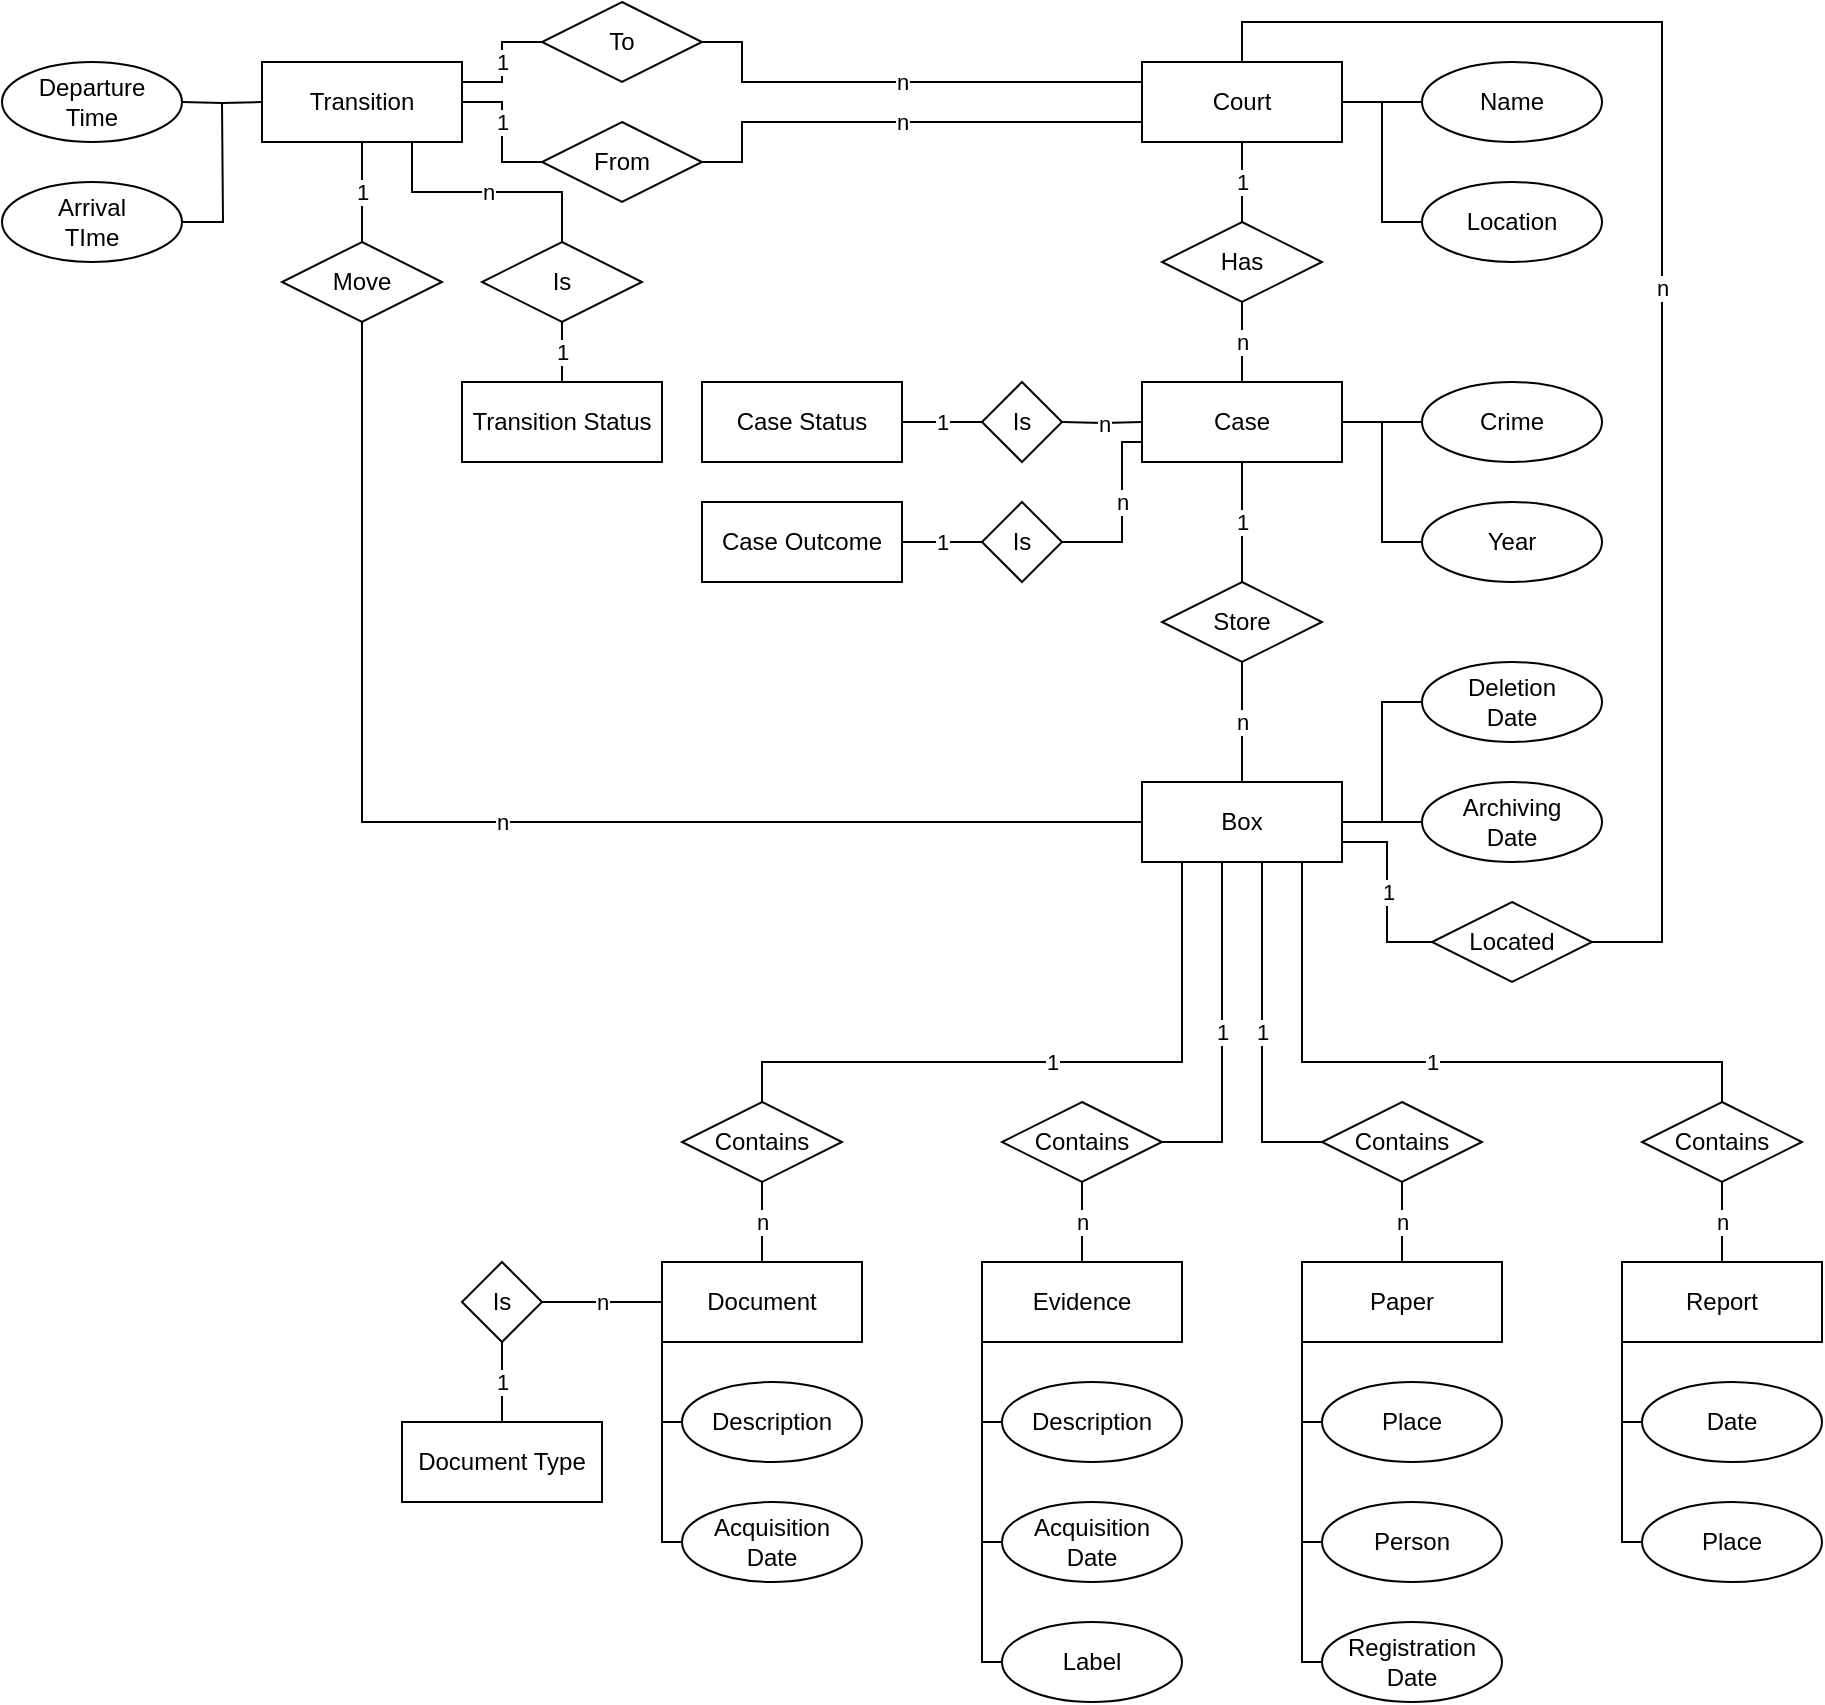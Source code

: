 <mxfile scale="1" border="NaN">
    <diagram id="T_iZSrii9Cr8BMjtHQuX" name="Schema">
        <mxGraphModel dx="1677" dy="444" grid="1" gridSize="10" guides="1" tooltips="1" connect="1" arrows="1" fold="1" page="0" pageScale="1" pageWidth="827" pageHeight="1169" background="#ffffff" math="0" shadow="0">
            <root>
                <mxCell id="0"/>
                <mxCell id="1" parent="0"/>
                <mxCell id="46" value="n" style="edgeStyle=orthogonalEdgeStyle;rounded=0;orthogonalLoop=1;jettySize=auto;html=1;endArrow=none;endFill=0;" parent="1" source="4" target="6" edge="1">
                    <mxGeometry relative="1" as="geometry"/>
                </mxCell>
                <mxCell id="4" value="Has" style="shape=rhombus;perimeter=rhombusPerimeter;whiteSpace=wrap;html=1;align=center;" parent="1" vertex="1">
                    <mxGeometry x="-220" y="140" width="80" height="40" as="geometry"/>
                </mxCell>
                <mxCell id="22" value="1" style="edgeStyle=orthogonalEdgeStyle;rounded=0;orthogonalLoop=1;jettySize=auto;html=1;endArrow=none;endFill=0;" parent="1" source="5" target="4" edge="1">
                    <mxGeometry relative="1" as="geometry"/>
                </mxCell>
                <mxCell id="87" style="edgeStyle=orthogonalEdgeStyle;rounded=0;orthogonalLoop=1;jettySize=auto;html=1;endArrow=none;endFill=0;" parent="1" source="5" target="86" edge="1">
                    <mxGeometry relative="1" as="geometry"/>
                </mxCell>
                <mxCell id="5" value="Court" style="whiteSpace=wrap;html=1;align=center;" parent="1" vertex="1">
                    <mxGeometry x="-230" y="60" width="100" height="40" as="geometry"/>
                </mxCell>
                <mxCell id="47" value="1" style="edgeStyle=orthogonalEdgeStyle;rounded=0;orthogonalLoop=1;jettySize=auto;html=1;endArrow=none;endFill=0;" parent="1" source="6" target="7" edge="1">
                    <mxGeometry relative="1" as="geometry"/>
                </mxCell>
                <mxCell id="90" style="edgeStyle=orthogonalEdgeStyle;rounded=0;orthogonalLoop=1;jettySize=auto;html=1;endArrow=none;endFill=0;" parent="1" source="6" target="88" edge="1">
                    <mxGeometry relative="1" as="geometry"/>
                </mxCell>
                <mxCell id="6" value="Case" style="whiteSpace=wrap;html=1;align=center;" parent="1" vertex="1">
                    <mxGeometry x="-230" y="220" width="100" height="40" as="geometry"/>
                </mxCell>
                <mxCell id="48" value="n" style="edgeStyle=orthogonalEdgeStyle;rounded=0;orthogonalLoop=1;jettySize=auto;html=1;endArrow=none;endFill=0;" parent="1" source="7" target="8" edge="1">
                    <mxGeometry relative="1" as="geometry"/>
                </mxCell>
                <mxCell id="7" value="Store" style="shape=rhombus;perimeter=rhombusPerimeter;whiteSpace=wrap;html=1;align=center;" parent="1" vertex="1">
                    <mxGeometry x="-220" y="320" width="80" height="40" as="geometry"/>
                </mxCell>
                <mxCell id="54" value="1" style="edgeStyle=orthogonalEdgeStyle;rounded=0;orthogonalLoop=1;jettySize=auto;html=1;endArrow=none;endFill=0;" parent="1" source="8" target="50" edge="1">
                    <mxGeometry relative="1" as="geometry">
                        <Array as="points">
                            <mxPoint x="-210" y="560"/>
                            <mxPoint x="-420" y="560"/>
                        </Array>
                    </mxGeometry>
                </mxCell>
                <mxCell id="57" value="1" style="edgeStyle=orthogonalEdgeStyle;rounded=0;orthogonalLoop=1;jettySize=auto;html=1;endArrow=none;endFill=0;" parent="1" source="8" target="53" edge="1">
                    <mxGeometry relative="1" as="geometry">
                        <Array as="points">
                            <mxPoint x="-150" y="560"/>
                            <mxPoint x="60" y="560"/>
                        </Array>
                    </mxGeometry>
                </mxCell>
                <mxCell id="59" value="1" style="edgeStyle=orthogonalEdgeStyle;rounded=0;orthogonalLoop=1;jettySize=auto;html=1;endArrow=none;endFill=0;" parent="1" target="51" edge="1">
                    <mxGeometry relative="1" as="geometry">
                        <mxPoint x="-190" y="460" as="sourcePoint"/>
                        <Array as="points">
                            <mxPoint x="-190" y="460"/>
                            <mxPoint x="-190" y="600"/>
                        </Array>
                    </mxGeometry>
                </mxCell>
                <mxCell id="60" value="1" style="edgeStyle=orthogonalEdgeStyle;rounded=0;orthogonalLoop=1;jettySize=auto;html=1;endArrow=none;endFill=0;" parent="1" target="52" edge="1">
                    <mxGeometry relative="1" as="geometry">
                        <mxPoint x="-170" y="460" as="sourcePoint"/>
                        <Array as="points">
                            <mxPoint x="-170" y="460"/>
                            <mxPoint x="-170" y="600"/>
                        </Array>
                    </mxGeometry>
                </mxCell>
                <mxCell id="153" value="1" style="edgeStyle=orthogonalEdgeStyle;rounded=0;orthogonalLoop=1;jettySize=auto;html=1;exitX=1;exitY=0.75;exitDx=0;exitDy=0;entryX=0;entryY=0.5;entryDx=0;entryDy=0;endArrow=none;endFill=0;" parent="1" source="8" target="152" edge="1">
                    <mxGeometry relative="1" as="geometry"/>
                </mxCell>
                <mxCell id="182" style="edgeStyle=orthogonalEdgeStyle;rounded=0;orthogonalLoop=1;jettySize=auto;html=1;exitX=1;exitY=0.25;exitDx=0;exitDy=0;entryX=0;entryY=0.5;entryDx=0;entryDy=0;endArrow=none;endFill=0;" edge="1" parent="1" source="8" target="181">
                    <mxGeometry relative="1" as="geometry">
                        <Array as="points">
                            <mxPoint x="-130" y="440"/>
                            <mxPoint x="-110" y="440"/>
                            <mxPoint x="-110" y="380"/>
                        </Array>
                    </mxGeometry>
                </mxCell>
                <mxCell id="8" value="Box" style="whiteSpace=wrap;html=1;align=center;" parent="1" vertex="1">
                    <mxGeometry x="-230" y="420" width="100" height="40" as="geometry"/>
                </mxCell>
                <mxCell id="73" style="edgeStyle=orthogonalEdgeStyle;rounded=0;orthogonalLoop=1;jettySize=auto;html=1;exitX=0;exitY=1;exitDx=0;exitDy=0;entryX=0;entryY=0.5;entryDx=0;entryDy=0;endArrow=none;endFill=0;" parent="1" source="10" target="70" edge="1">
                    <mxGeometry relative="1" as="geometry">
                        <Array as="points">
                            <mxPoint x="-310" y="860"/>
                        </Array>
                    </mxGeometry>
                </mxCell>
                <mxCell id="10" value="Evidence" style="whiteSpace=wrap;html=1;align=center;" parent="1" vertex="1">
                    <mxGeometry x="-310" y="660" width="100" height="40" as="geometry"/>
                </mxCell>
                <mxCell id="109" style="edgeStyle=orthogonalEdgeStyle;rounded=0;orthogonalLoop=1;jettySize=auto;html=1;exitX=0;exitY=1;exitDx=0;exitDy=0;entryX=0;entryY=0.5;entryDx=0;entryDy=0;endArrow=none;endFill=0;" parent="1" source="11" target="79" edge="1">
                    <mxGeometry relative="1" as="geometry">
                        <Array as="points">
                            <mxPoint x="-150" y="860"/>
                        </Array>
                    </mxGeometry>
                </mxCell>
                <mxCell id="11" value="Paper" style="whiteSpace=wrap;html=1;align=center;" parent="1" vertex="1">
                    <mxGeometry x="-150" y="660" width="100" height="40" as="geometry"/>
                </mxCell>
                <mxCell id="12" value="Report" style="whiteSpace=wrap;html=1;align=center;" parent="1" vertex="1">
                    <mxGeometry x="10" y="660" width="100" height="40" as="geometry"/>
                </mxCell>
                <mxCell id="67" style="edgeStyle=orthogonalEdgeStyle;rounded=0;orthogonalLoop=1;jettySize=auto;html=1;endArrow=none;endFill=0;" parent="1" source="13" target="24" edge="1">
                    <mxGeometry relative="1" as="geometry">
                        <Array as="points">
                            <mxPoint x="-470" y="800"/>
                        </Array>
                    </mxGeometry>
                </mxCell>
                <mxCell id="84" value="n" style="edgeStyle=orthogonalEdgeStyle;rounded=0;orthogonalLoop=1;jettySize=auto;html=1;endArrow=none;endFill=0;" parent="1" source="13" target="32" edge="1">
                    <mxGeometry relative="1" as="geometry"/>
                </mxCell>
                <mxCell id="13" value="Document" style="whiteSpace=wrap;html=1;align=center;" parent="1" vertex="1">
                    <mxGeometry x="-470" y="660" width="100" height="40" as="geometry"/>
                </mxCell>
                <mxCell id="114" style="edgeStyle=orthogonalEdgeStyle;rounded=0;orthogonalLoop=1;jettySize=auto;html=1;exitX=0;exitY=0.5;exitDx=0;exitDy=0;endArrow=none;endFill=0;" parent="1" source="23" edge="1">
                    <mxGeometry relative="1" as="geometry">
                        <mxPoint x="-470" y="740.345" as="targetPoint"/>
                    </mxGeometry>
                </mxCell>
                <mxCell id="23" value="Description" style="ellipse;whiteSpace=wrap;html=1;align=center;" parent="1" vertex="1">
                    <mxGeometry x="-460" y="720" width="90" height="40" as="geometry"/>
                </mxCell>
                <mxCell id="24" value="Acquisition&lt;br&gt;Date" style="ellipse;whiteSpace=wrap;html=1;align=center;" parent="1" vertex="1">
                    <mxGeometry x="-460" y="780" width="90" height="40" as="geometry"/>
                </mxCell>
                <mxCell id="85" value="1" style="edgeStyle=orthogonalEdgeStyle;rounded=0;orthogonalLoop=1;jettySize=auto;html=1;entryX=0.5;entryY=0;entryDx=0;entryDy=0;endArrow=none;endFill=0;" parent="1" source="32" target="35" edge="1">
                    <mxGeometry relative="1" as="geometry"/>
                </mxCell>
                <mxCell id="32" value="Is" style="shape=rhombus;perimeter=rhombusPerimeter;whiteSpace=wrap;html=1;align=center;" parent="1" vertex="1">
                    <mxGeometry x="-570" y="660" width="40" height="40" as="geometry"/>
                </mxCell>
                <mxCell id="35" value="Document Type" style="whiteSpace=wrap;html=1;align=center;" parent="1" vertex="1">
                    <mxGeometry x="-600" y="740" width="100" height="40" as="geometry"/>
                </mxCell>
                <mxCell id="61" value="n" style="edgeStyle=orthogonalEdgeStyle;rounded=0;orthogonalLoop=1;jettySize=auto;html=1;endArrow=none;endFill=0;" parent="1" source="50" target="13" edge="1">
                    <mxGeometry relative="1" as="geometry"/>
                </mxCell>
                <mxCell id="50" value="Contains" style="shape=rhombus;perimeter=rhombusPerimeter;whiteSpace=wrap;html=1;align=center;" parent="1" vertex="1">
                    <mxGeometry x="-460" y="580" width="80" height="40" as="geometry"/>
                </mxCell>
                <mxCell id="62" value="n" style="edgeStyle=orthogonalEdgeStyle;rounded=0;orthogonalLoop=1;jettySize=auto;html=1;endArrow=none;endFill=0;" parent="1" source="51" target="10" edge="1">
                    <mxGeometry relative="1" as="geometry"/>
                </mxCell>
                <mxCell id="51" value="Contains" style="shape=rhombus;perimeter=rhombusPerimeter;whiteSpace=wrap;html=1;align=center;" parent="1" vertex="1">
                    <mxGeometry x="-300" y="580" width="80" height="40" as="geometry"/>
                </mxCell>
                <mxCell id="116" value="n" style="edgeStyle=orthogonalEdgeStyle;rounded=0;orthogonalLoop=1;jettySize=auto;html=1;entryX=0.5;entryY=0;entryDx=0;entryDy=0;endArrow=none;endFill=0;" parent="1" source="52" target="11" edge="1">
                    <mxGeometry relative="1" as="geometry"/>
                </mxCell>
                <mxCell id="52" value="Contains" style="shape=rhombus;perimeter=rhombusPerimeter;whiteSpace=wrap;html=1;align=center;" parent="1" vertex="1">
                    <mxGeometry x="-140" y="580" width="80" height="40" as="geometry"/>
                </mxCell>
                <mxCell id="64" value="n" style="edgeStyle=orthogonalEdgeStyle;rounded=0;orthogonalLoop=1;jettySize=auto;html=1;endArrow=none;endFill=0;" parent="1" source="53" target="12" edge="1">
                    <mxGeometry relative="1" as="geometry"/>
                </mxCell>
                <mxCell id="53" value="Contains" style="shape=rhombus;perimeter=rhombusPerimeter;whiteSpace=wrap;html=1;align=center;" parent="1" vertex="1">
                    <mxGeometry x="20" y="580" width="80" height="40" as="geometry"/>
                </mxCell>
                <mxCell id="112" style="edgeStyle=orthogonalEdgeStyle;rounded=0;orthogonalLoop=1;jettySize=auto;html=1;exitX=0;exitY=0.5;exitDx=0;exitDy=0;endArrow=none;endFill=0;" parent="1" source="68" edge="1">
                    <mxGeometry relative="1" as="geometry">
                        <mxPoint x="-310" y="740.345" as="targetPoint"/>
                    </mxGeometry>
                </mxCell>
                <mxCell id="68" value="Description" style="ellipse;whiteSpace=wrap;html=1;align=center;" parent="1" vertex="1">
                    <mxGeometry x="-300" y="720" width="90" height="40" as="geometry"/>
                </mxCell>
                <mxCell id="113" style="edgeStyle=orthogonalEdgeStyle;rounded=0;orthogonalLoop=1;jettySize=auto;html=1;exitX=0;exitY=0.5;exitDx=0;exitDy=0;endArrow=none;endFill=0;" parent="1" source="69" edge="1">
                    <mxGeometry relative="1" as="geometry">
                        <mxPoint x="-310" y="800.345" as="targetPoint"/>
                    </mxGeometry>
                </mxCell>
                <mxCell id="69" value="Acquisition&lt;br&gt;Date" style="ellipse;whiteSpace=wrap;html=1;align=center;" parent="1" vertex="1">
                    <mxGeometry x="-300" y="780" width="90" height="40" as="geometry"/>
                </mxCell>
                <mxCell id="70" value="Label" style="ellipse;whiteSpace=wrap;html=1;align=center;" parent="1" vertex="1">
                    <mxGeometry x="-300" y="840" width="90" height="40" as="geometry"/>
                </mxCell>
                <mxCell id="111" style="edgeStyle=orthogonalEdgeStyle;rounded=0;orthogonalLoop=1;jettySize=auto;html=1;exitX=0;exitY=0.5;exitDx=0;exitDy=0;endArrow=none;endFill=0;" parent="1" source="77" edge="1">
                    <mxGeometry relative="1" as="geometry">
                        <mxPoint x="-150" y="740.345" as="targetPoint"/>
                    </mxGeometry>
                </mxCell>
                <mxCell id="77" value="Place" style="ellipse;whiteSpace=wrap;html=1;align=center;" parent="1" vertex="1">
                    <mxGeometry x="-140" y="720" width="90" height="40" as="geometry"/>
                </mxCell>
                <mxCell id="110" style="edgeStyle=orthogonalEdgeStyle;rounded=0;orthogonalLoop=1;jettySize=auto;html=1;exitX=0;exitY=0.5;exitDx=0;exitDy=0;endArrow=none;endFill=0;" parent="1" source="78" edge="1">
                    <mxGeometry relative="1" as="geometry">
                        <mxPoint x="-150" y="800.345" as="targetPoint"/>
                    </mxGeometry>
                </mxCell>
                <mxCell id="78" value="Person" style="ellipse;whiteSpace=wrap;html=1;align=center;" parent="1" vertex="1">
                    <mxGeometry x="-140" y="780" width="90" height="40" as="geometry"/>
                </mxCell>
                <mxCell id="79" value="Registration&lt;br&gt;Date" style="ellipse;whiteSpace=wrap;html=1;align=center;" parent="1" vertex="1">
                    <mxGeometry x="-140" y="840" width="90" height="40" as="geometry"/>
                </mxCell>
                <mxCell id="81" style="edgeStyle=orthogonalEdgeStyle;rounded=0;orthogonalLoop=1;jettySize=auto;html=1;exitX=0;exitY=1;exitDx=0;exitDy=0;entryX=0;entryY=0.5;entryDx=0;entryDy=0;endArrow=none;endFill=0;" parent="1" target="83" edge="1">
                    <mxGeometry relative="1" as="geometry">
                        <mxPoint x="10" y="700" as="sourcePoint"/>
                        <Array as="points">
                            <mxPoint x="10" y="800"/>
                        </Array>
                    </mxGeometry>
                </mxCell>
                <mxCell id="115" style="edgeStyle=orthogonalEdgeStyle;rounded=0;orthogonalLoop=1;jettySize=auto;html=1;exitX=0;exitY=0.5;exitDx=0;exitDy=0;endArrow=none;endFill=0;" parent="1" source="82" edge="1">
                    <mxGeometry relative="1" as="geometry">
                        <mxPoint x="10" y="740.345" as="targetPoint"/>
                    </mxGeometry>
                </mxCell>
                <mxCell id="82" value="Date" style="ellipse;whiteSpace=wrap;html=1;align=center;" parent="1" vertex="1">
                    <mxGeometry x="20" y="720" width="90" height="40" as="geometry"/>
                </mxCell>
                <mxCell id="83" value="Place" style="ellipse;whiteSpace=wrap;html=1;align=center;" parent="1" vertex="1">
                    <mxGeometry x="20" y="780" width="90" height="40" as="geometry"/>
                </mxCell>
                <mxCell id="86" value="Name" style="ellipse;whiteSpace=wrap;html=1;align=center;" parent="1" vertex="1">
                    <mxGeometry x="-90" y="60" width="90" height="40" as="geometry"/>
                </mxCell>
                <mxCell id="88" value="Crime" style="ellipse;whiteSpace=wrap;html=1;align=center;" parent="1" vertex="1">
                    <mxGeometry x="-90" y="220" width="90" height="40" as="geometry"/>
                </mxCell>
                <mxCell id="118" style="edgeStyle=orthogonalEdgeStyle;rounded=0;orthogonalLoop=1;jettySize=auto;html=1;exitX=0;exitY=0.5;exitDx=0;exitDy=0;endArrow=none;endFill=0;" parent="1" source="89" edge="1">
                    <mxGeometry relative="1" as="geometry">
                        <mxPoint x="-110" y="240" as="targetPoint"/>
                    </mxGeometry>
                </mxCell>
                <mxCell id="89" value="Year" style="ellipse;whiteSpace=wrap;html=1;align=center;" parent="1" vertex="1">
                    <mxGeometry x="-90" y="280" width="90" height="40" as="geometry"/>
                </mxCell>
                <mxCell id="92" value="n" style="edgeStyle=orthogonalEdgeStyle;rounded=0;orthogonalLoop=1;jettySize=auto;html=1;endArrow=none;endFill=0;" parent="1" edge="1">
                    <mxGeometry relative="1" as="geometry">
                        <mxPoint x="-230" y="240.0" as="sourcePoint"/>
                        <mxPoint x="-270.0" y="240.0" as="targetPoint"/>
                    </mxGeometry>
                </mxCell>
                <mxCell id="97" value="n" style="edgeStyle=orthogonalEdgeStyle;rounded=0;orthogonalLoop=1;jettySize=auto;html=1;endArrow=none;endFill=0;exitX=0;exitY=1;exitDx=0;exitDy=0;" parent="1" source="6" edge="1">
                    <mxGeometry relative="1" as="geometry">
                        <mxPoint x="-230" y="300.0" as="sourcePoint"/>
                        <mxPoint x="-270" y="300" as="targetPoint"/>
                        <Array as="points">
                            <mxPoint x="-230" y="250"/>
                            <mxPoint x="-240" y="250"/>
                            <mxPoint x="-240" y="300"/>
                        </Array>
                    </mxGeometry>
                </mxCell>
                <mxCell id="151" style="edgeStyle=orthogonalEdgeStyle;rounded=0;orthogonalLoop=1;jettySize=auto;html=1;entryX=1;entryY=0.5;entryDx=0;entryDy=0;endArrow=none;endFill=0;" parent="1" source="104" target="8" edge="1">
                    <mxGeometry relative="1" as="geometry"/>
                </mxCell>
                <mxCell id="104" value="Archiving&lt;br&gt;Date" style="ellipse;whiteSpace=wrap;html=1;align=center;" parent="1" vertex="1">
                    <mxGeometry x="-90" y="420" width="90" height="40" as="geometry"/>
                </mxCell>
                <mxCell id="134" value="Transition Status" style="whiteSpace=wrap;html=1;align=center;" parent="1" vertex="1">
                    <mxGeometry x="-570" y="220" width="100" height="40" as="geometry"/>
                </mxCell>
                <mxCell id="136" value="1" style="edgeStyle=orthogonalEdgeStyle;rounded=0;orthogonalLoop=1;jettySize=auto;html=1;endArrow=none;endFill=0;" parent="1" source="137" target="138" edge="1">
                    <mxGeometry relative="1" as="geometry"/>
                </mxCell>
                <mxCell id="137" value="Is" style="shape=rhombus;perimeter=rhombusPerimeter;whiteSpace=wrap;html=1;align=center;" parent="1" vertex="1">
                    <mxGeometry x="-310" y="220" width="40" height="40" as="geometry"/>
                </mxCell>
                <mxCell id="138" value="Case Status" style="whiteSpace=wrap;html=1;align=center;" parent="1" vertex="1">
                    <mxGeometry x="-450" y="220" width="100" height="40" as="geometry"/>
                </mxCell>
                <mxCell id="139" value="1" style="edgeStyle=orthogonalEdgeStyle;rounded=0;orthogonalLoop=1;jettySize=auto;html=1;endArrow=none;endFill=0;" parent="1" source="140" target="141" edge="1">
                    <mxGeometry relative="1" as="geometry"/>
                </mxCell>
                <mxCell id="140" value="Is" style="shape=rhombus;perimeter=rhombusPerimeter;whiteSpace=wrap;html=1;align=center;" parent="1" vertex="1">
                    <mxGeometry x="-310" y="280" width="40" height="40" as="geometry"/>
                </mxCell>
                <mxCell id="141" value="Case Outcome" style="whiteSpace=wrap;html=1;align=center;" parent="1" vertex="1">
                    <mxGeometry x="-450" y="280" width="100" height="40" as="geometry"/>
                </mxCell>
                <mxCell id="150" style="edgeStyle=orthogonalEdgeStyle;rounded=0;orthogonalLoop=1;jettySize=auto;html=1;endArrow=none;endFill=0;" parent="1" source="149" edge="1">
                    <mxGeometry relative="1" as="geometry">
                        <mxPoint x="-110" y="80" as="targetPoint"/>
                    </mxGeometry>
                </mxCell>
                <mxCell id="149" value="Location" style="ellipse;whiteSpace=wrap;html=1;align=center;" parent="1" vertex="1">
                    <mxGeometry x="-90" y="120" width="90" height="40" as="geometry"/>
                </mxCell>
                <mxCell id="154" value="n" style="edgeStyle=orthogonalEdgeStyle;rounded=0;orthogonalLoop=1;jettySize=auto;html=1;endArrow=none;endFill=0;" parent="1" source="152" target="5" edge="1">
                    <mxGeometry relative="1" as="geometry">
                        <Array as="points">
                            <mxPoint x="30" y="500"/>
                            <mxPoint x="30" y="40"/>
                            <mxPoint x="-180" y="40"/>
                        </Array>
                    </mxGeometry>
                </mxCell>
                <mxCell id="152" value="Located" style="shape=rhombus;perimeter=rhombusPerimeter;whiteSpace=wrap;html=1;align=center;" parent="1" vertex="1">
                    <mxGeometry x="-85" y="480" width="80" height="40" as="geometry"/>
                </mxCell>
                <mxCell id="158" value="1" style="edgeStyle=orthogonalEdgeStyle;rounded=0;orthogonalLoop=1;jettySize=auto;html=1;endArrow=none;endFill=0;exitX=1;exitY=0.75;exitDx=0;exitDy=0;" parent="1" source="155" target="156" edge="1">
                    <mxGeometry relative="1" as="geometry">
                        <Array as="points">
                            <mxPoint x="-570" y="80"/>
                            <mxPoint x="-550" y="80"/>
                            <mxPoint x="-550" y="110"/>
                        </Array>
                    </mxGeometry>
                </mxCell>
                <mxCell id="159" value="1" style="edgeStyle=orthogonalEdgeStyle;rounded=0;orthogonalLoop=1;jettySize=auto;html=1;endArrow=none;endFill=0;" parent="1" source="155" target="157" edge="1">
                    <mxGeometry relative="1" as="geometry">
                        <Array as="points">
                            <mxPoint x="-550" y="70"/>
                            <mxPoint x="-550" y="50"/>
                        </Array>
                    </mxGeometry>
                </mxCell>
                <mxCell id="174" value="1" style="edgeStyle=orthogonalEdgeStyle;rounded=0;orthogonalLoop=1;jettySize=auto;html=1;endArrow=none;endFill=0;" parent="1" source="155" target="162" edge="1">
                    <mxGeometry relative="1" as="geometry"/>
                </mxCell>
                <mxCell id="176" value="n" style="edgeStyle=orthogonalEdgeStyle;rounded=0;orthogonalLoop=1;jettySize=auto;html=1;exitX=0.75;exitY=1;exitDx=0;exitDy=0;entryX=0.5;entryY=0;entryDx=0;entryDy=0;endArrow=none;endFill=0;" parent="1" source="155" target="170" edge="1">
                    <mxGeometry relative="1" as="geometry"/>
                </mxCell>
                <mxCell id="155" value="Transition" style="whiteSpace=wrap;html=1;align=center;" parent="1" vertex="1">
                    <mxGeometry x="-670" y="60" width="100" height="40" as="geometry"/>
                </mxCell>
                <mxCell id="161" value="n" style="edgeStyle=orthogonalEdgeStyle;rounded=0;orthogonalLoop=1;jettySize=auto;html=1;entryX=0;entryY=0.75;entryDx=0;entryDy=0;endArrow=none;endFill=0;" parent="1" source="156" target="5" edge="1">
                    <mxGeometry relative="1" as="geometry">
                        <Array as="points">
                            <mxPoint x="-430" y="110"/>
                            <mxPoint x="-430" y="90"/>
                        </Array>
                    </mxGeometry>
                </mxCell>
                <mxCell id="156" value="From" style="shape=rhombus;perimeter=rhombusPerimeter;whiteSpace=wrap;html=1;align=center;" parent="1" vertex="1">
                    <mxGeometry x="-530" y="90" width="80" height="40" as="geometry"/>
                </mxCell>
                <mxCell id="160" value="n" style="edgeStyle=orthogonalEdgeStyle;rounded=0;orthogonalLoop=1;jettySize=auto;html=1;entryX=0;entryY=0.25;entryDx=0;entryDy=0;endArrow=none;endFill=0;" parent="1" source="157" target="5" edge="1">
                    <mxGeometry relative="1" as="geometry">
                        <Array as="points">
                            <mxPoint x="-430" y="50"/>
                            <mxPoint x="-430" y="70"/>
                        </Array>
                    </mxGeometry>
                </mxCell>
                <mxCell id="157" value="To" style="shape=rhombus;perimeter=rhombusPerimeter;whiteSpace=wrap;html=1;align=center;" parent="1" vertex="1">
                    <mxGeometry x="-530" y="30" width="80" height="40" as="geometry"/>
                </mxCell>
                <mxCell id="175" value="n" style="edgeStyle=orthogonalEdgeStyle;rounded=0;orthogonalLoop=1;jettySize=auto;html=1;entryX=0;entryY=0.5;entryDx=0;entryDy=0;endArrow=none;endFill=0;verticalAlign=middle;labelPosition=center;verticalLabelPosition=middle;align=center;horizontal=1;fontFamily=Helvetica;" parent="1" source="162" target="8" edge="1">
                    <mxGeometry relative="1" as="geometry">
                        <Array as="points">
                            <mxPoint x="-620" y="170"/>
                            <mxPoint x="-620" y="440"/>
                        </Array>
                    </mxGeometry>
                </mxCell>
                <mxCell id="162" value="Move" style="shape=rhombus;perimeter=rhombusPerimeter;whiteSpace=wrap;html=1;align=center;" parent="1" vertex="1">
                    <mxGeometry x="-660" y="150" width="80" height="40" as="geometry"/>
                </mxCell>
                <mxCell id="165" style="edgeStyle=orthogonalEdgeStyle;rounded=0;orthogonalLoop=1;jettySize=auto;html=1;exitX=0;exitY=0.5;exitDx=0;exitDy=0;endArrow=none;endFill=0;" parent="1" target="166" edge="1">
                    <mxGeometry relative="1" as="geometry">
                        <mxPoint x="-670" y="80" as="sourcePoint"/>
                    </mxGeometry>
                </mxCell>
                <mxCell id="166" value="Departure&lt;br&gt;Time" style="ellipse;whiteSpace=wrap;html=1;align=center;" parent="1" vertex="1">
                    <mxGeometry x="-800" y="60" width="90" height="40" as="geometry"/>
                </mxCell>
                <mxCell id="167" style="edgeStyle=orthogonalEdgeStyle;rounded=0;orthogonalLoop=1;jettySize=auto;html=1;endArrow=none;endFill=0;" parent="1" source="168" edge="1">
                    <mxGeometry relative="1" as="geometry">
                        <mxPoint x="-690" y="80" as="targetPoint"/>
                    </mxGeometry>
                </mxCell>
                <mxCell id="168" value="Arrival&lt;br&gt;TIme" style="ellipse;whiteSpace=wrap;html=1;align=center;" parent="1" vertex="1">
                    <mxGeometry x="-800" y="120" width="90" height="40" as="geometry"/>
                </mxCell>
                <mxCell id="178" value="1" style="edgeStyle=orthogonalEdgeStyle;rounded=0;orthogonalLoop=1;jettySize=auto;html=1;endArrow=none;endFill=0;" parent="1" source="170" target="134" edge="1">
                    <mxGeometry relative="1" as="geometry"/>
                </mxCell>
                <mxCell id="170" value="Is" style="shape=rhombus;perimeter=rhombusPerimeter;whiteSpace=wrap;html=1;align=center;" parent="1" vertex="1">
                    <mxGeometry x="-560" y="150" width="80" height="40" as="geometry"/>
                </mxCell>
                <mxCell id="181" value="Deletion&lt;br&gt;Date" style="ellipse;whiteSpace=wrap;html=1;align=center;" vertex="1" parent="1">
                    <mxGeometry x="-90" y="360" width="90" height="40" as="geometry"/>
                </mxCell>
            </root>
        </mxGraphModel>
    </diagram>
</mxfile>